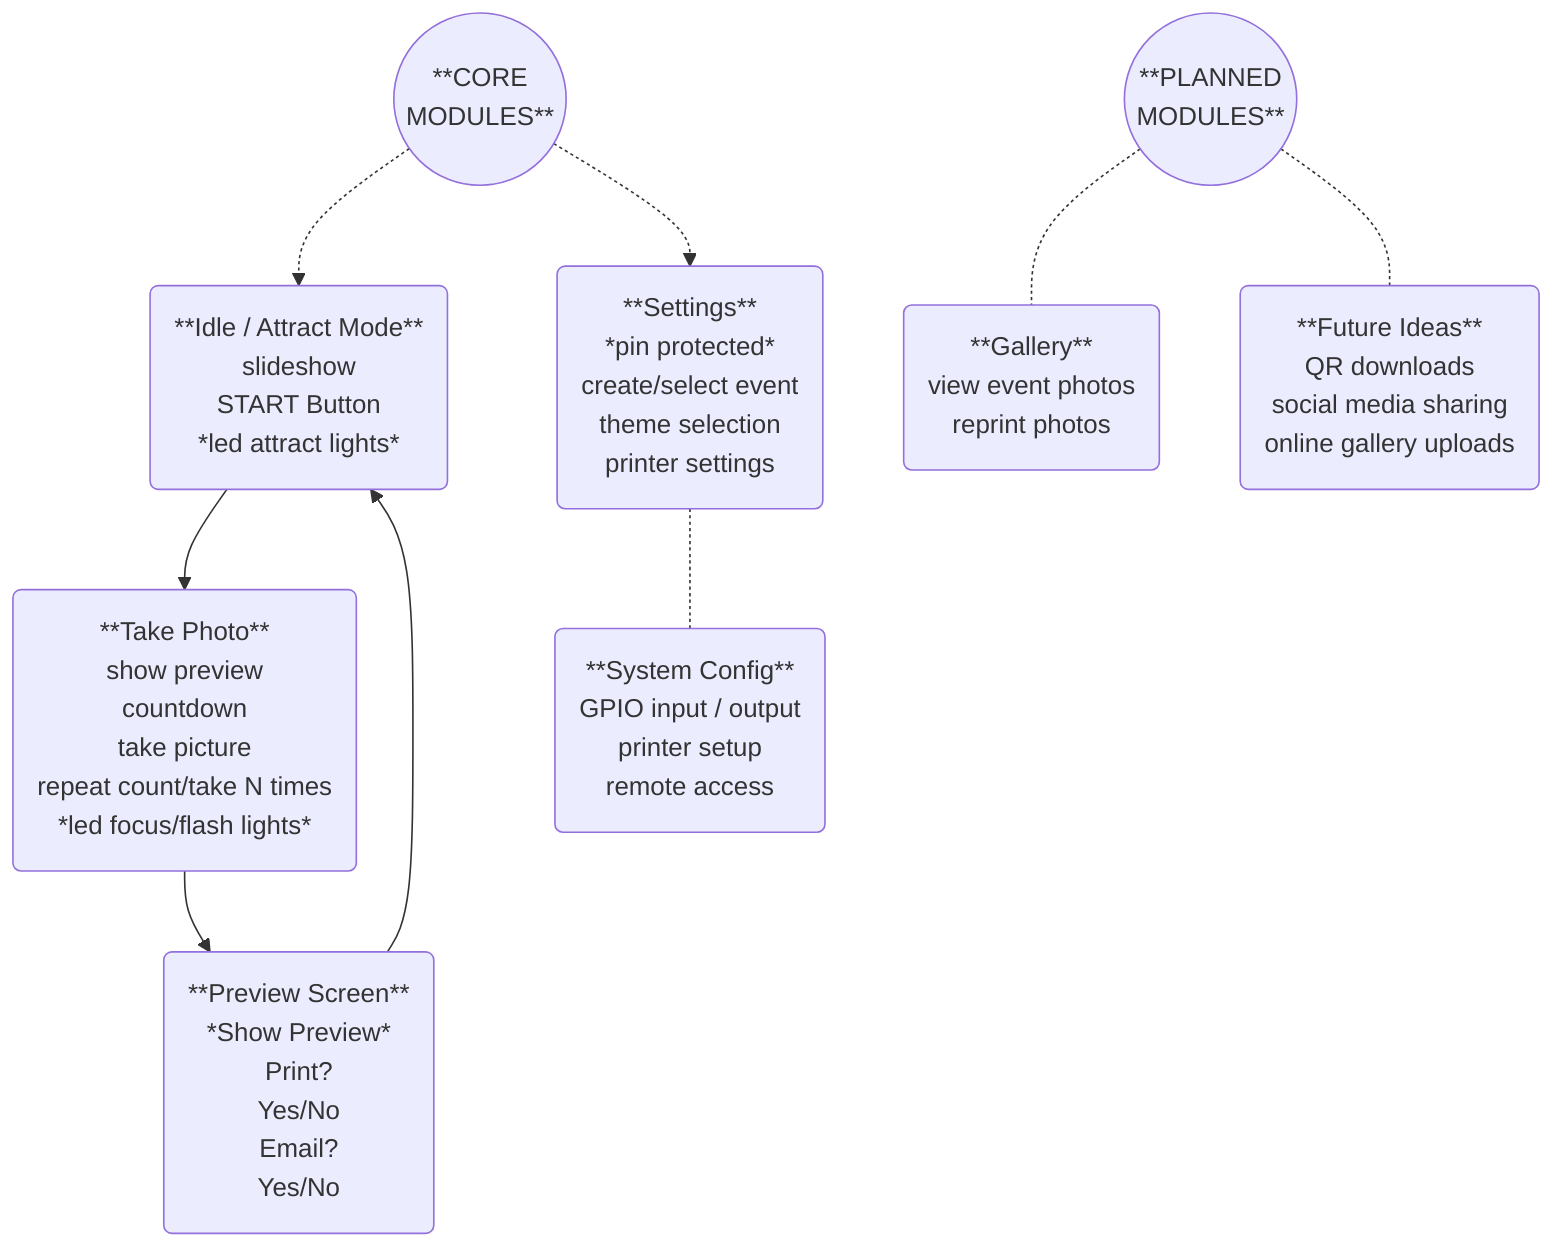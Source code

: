 flowchart TD
CORE((**CORE
MODULES**))
a(
    **Idle / Attract Mode**
    slideshow
    START Button
    *led attract lights*
)

b(
    **Take Photo**
    show preview
    countdown
    take picture
    repeat count/take N times
    *led focus/flash lights*
)

c(
    **Preview Screen**
    *Show Preview* 
    Print?
    Yes/No
    Email?
    Yes/No
)

TBD((**PLANNED
MODULES**))

gallery(
    **Gallery**
    view event photos
    reprint photos
)

settings(
    **Settings**
    *pin protected*
    create/select event
    theme selection
    printer settings
)

config(
    **System Config**
    GPIO input / output
    printer setup
    remote access
)

f(
    **Future Ideas**
    QR downloads
    social media sharing
    online gallery uploads
)

TBD -.- gallery & f

CORE -.-> a --> b --> c --> a
CORE -.-> settings -.- config
